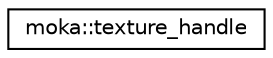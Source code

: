 digraph "Graphical Class Hierarchy"
{
 // LATEX_PDF_SIZE
  edge [fontname="Helvetica",fontsize="10",labelfontname="Helvetica",labelfontsize="10"];
  node [fontname="Helvetica",fontsize="10",shape=record];
  rankdir="LR";
  Node0 [label="moka::texture_handle",height=0.2,width=0.4,color="black", fillcolor="white", style="filled",URL="$structmoka_1_1texture__handle.html",tooltip="A handle to a texture object on the device."];
}
